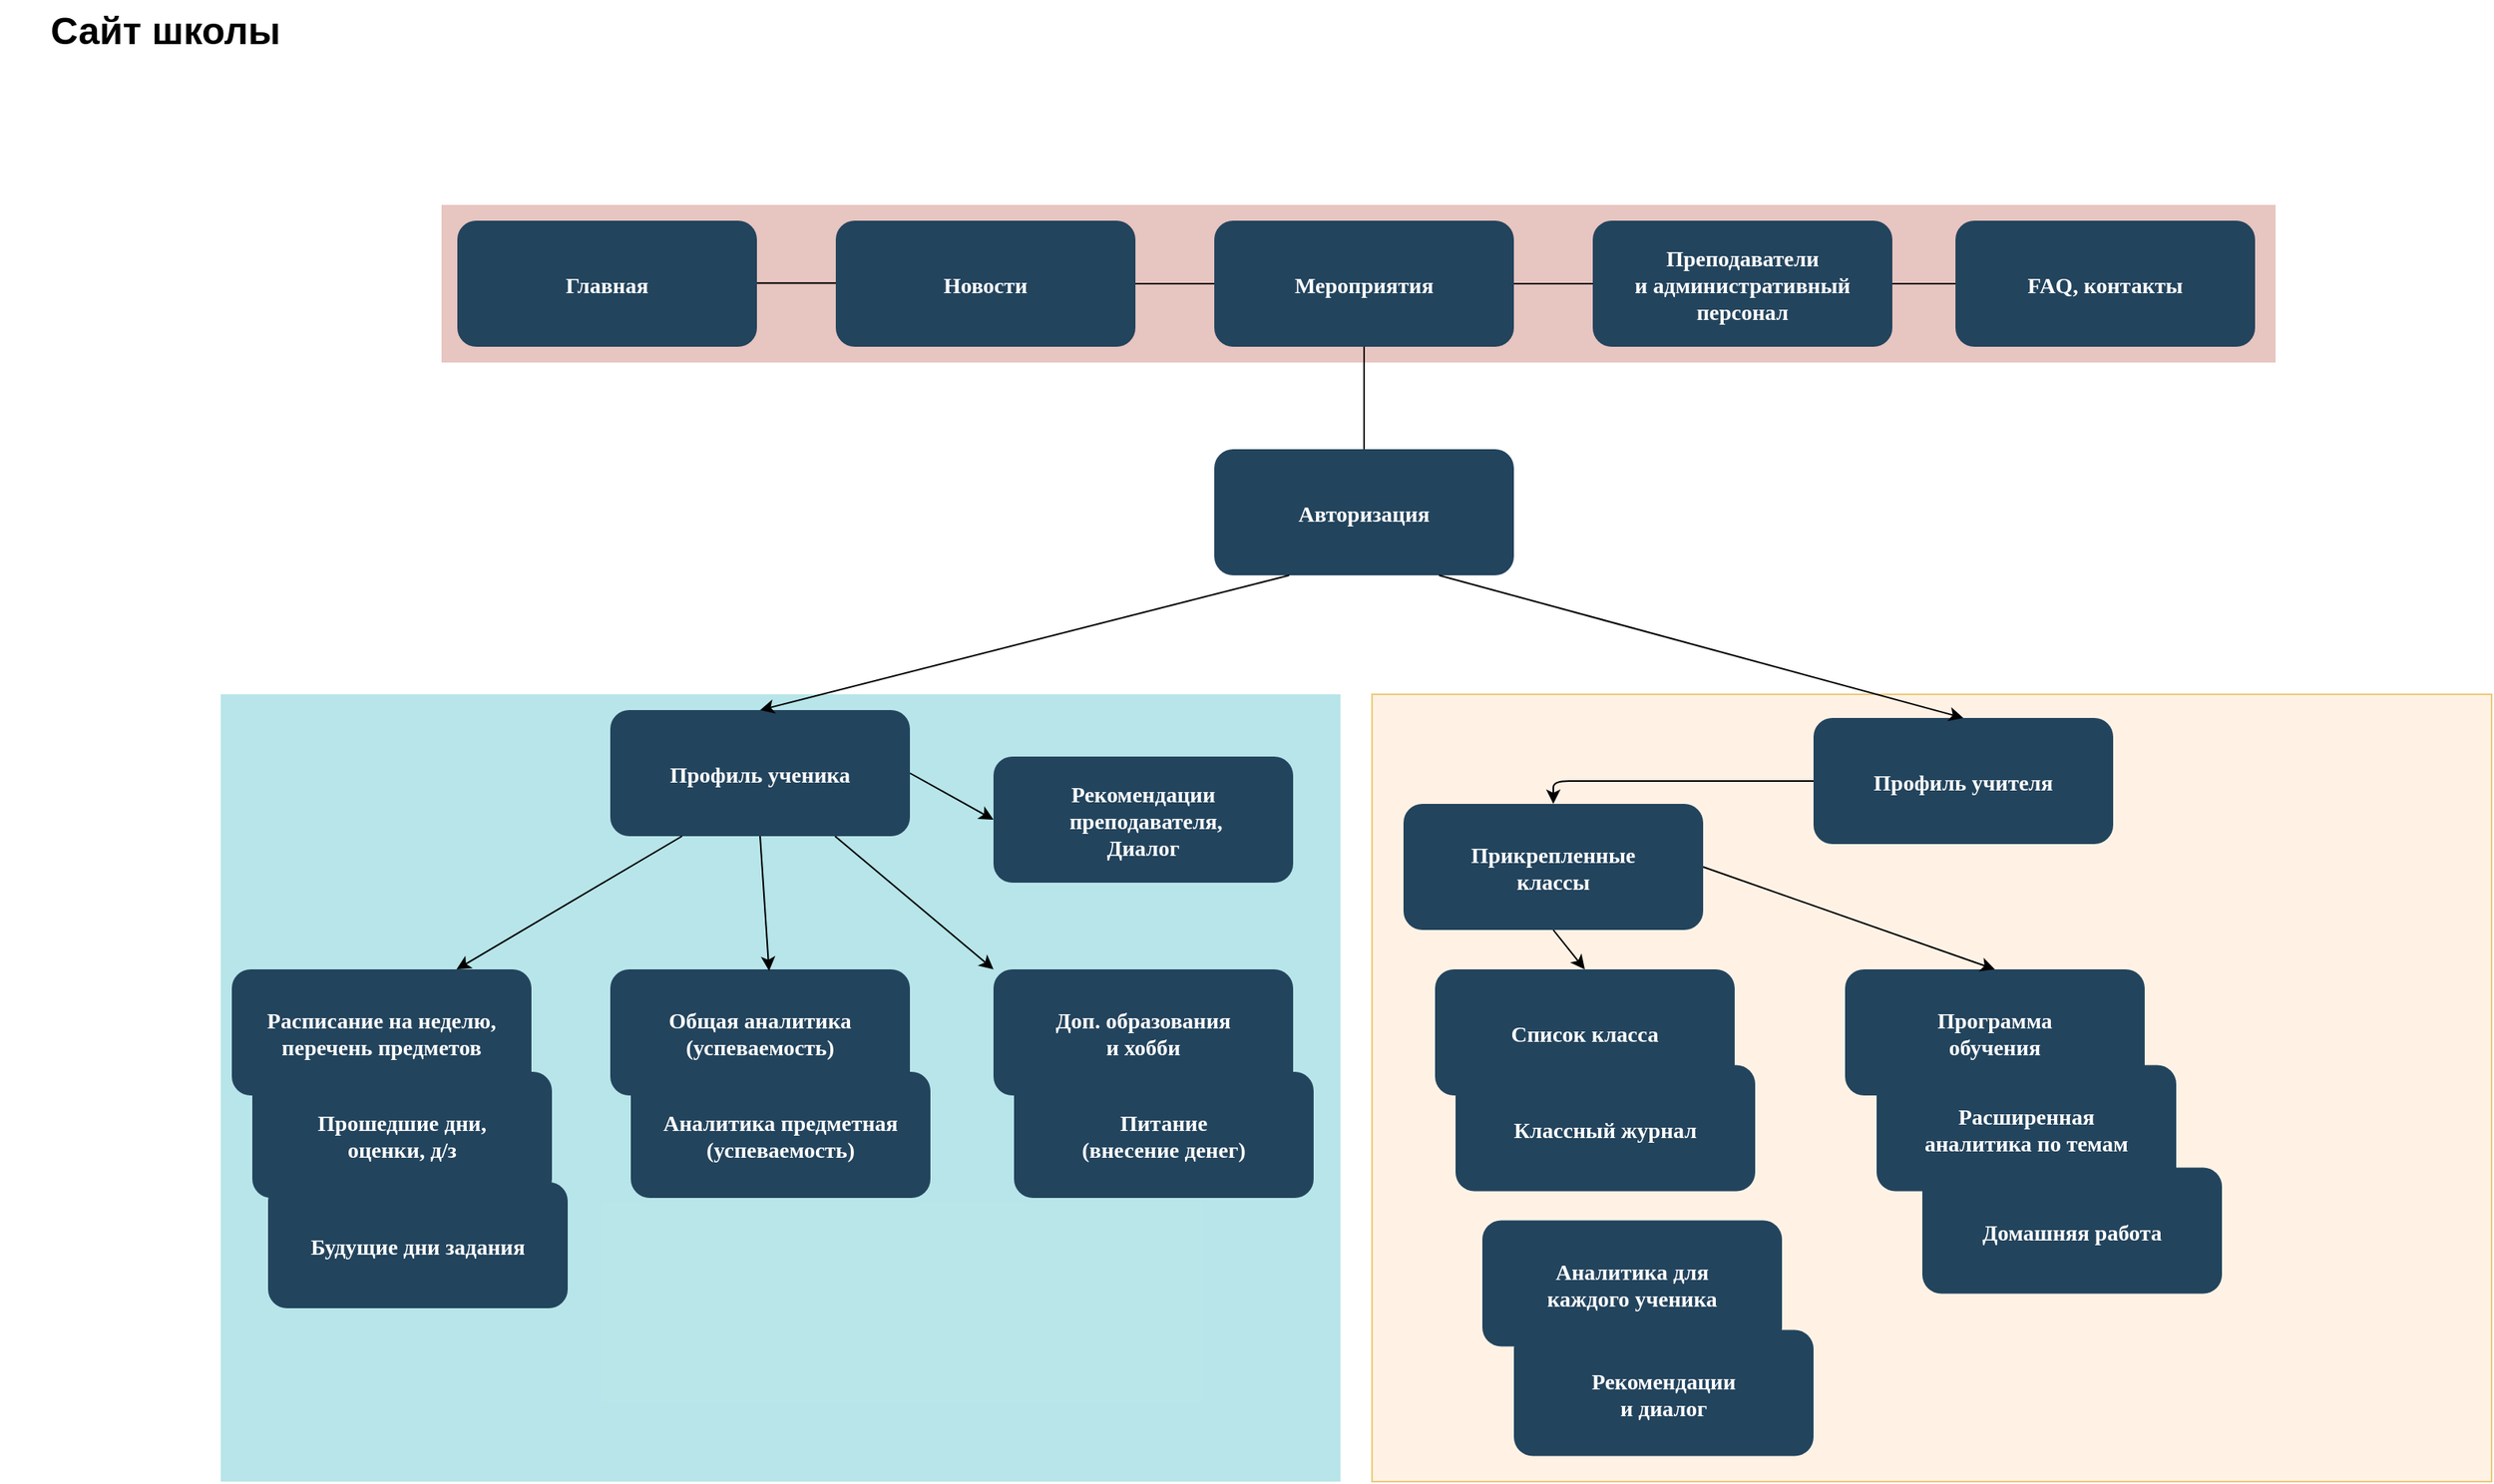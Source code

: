 <mxfile version="13.7.3" type="device" pages="2"><diagram name="Карта сайта" id="2c0d36ab-eaac-3732-788b-9136903baeff"><mxGraphModel dx="1707" dy="987" grid="1" gridSize="10" guides="1" tooltips="1" connect="1" arrows="1" fold="1" page="1" pageScale="1.5" pageWidth="1169" pageHeight="827" background="#ffffff" math="0" shadow="0"><root><mxCell id="0"/><mxCell id="1" parent="0"/><mxCell id="TJpKI1iosO17oCsK1eXG-173" value="" style="fillColor=#ffe6cc;strokeColor=#d79b00;opacity=50;" parent="1" vertex="1"><mxGeometry x="910" y="480.5" width="710" height="499.5" as="geometry"/></mxCell><mxCell id="108" value="" style="fillColor=#12AAB5;strokeColor=none;opacity=30;" parent="1" vertex="1"><mxGeometry x="180" y="480.5" width="710" height="499.5" as="geometry"/></mxCell><mxCell id="TJpKI1iosO17oCsK1eXG-124" value="" style="fillColor=#AE4132;strokeColor=none;opacity=30;" parent="1" vertex="1"><mxGeometry x="320" y="170" width="1163" height="100" as="geometry"/></mxCell><mxCell id="TJpKI1iosO17oCsK1eXG-123" value="Расписание на неделю,&#10;перечень предметов" style="rounded=1;fillColor=#23445D;gradientColor=none;strokeColor=none;fontColor=#FFFFFF;fontStyle=1;fontFamily=Tahoma;fontSize=14" parent="1" vertex="1"><mxGeometry x="187" y="655" width="190" height="80" as="geometry"/></mxCell><mxCell id="TJpKI1iosO17oCsK1eXG-126" value="Авторизация" style="rounded=1;fillColor=#23445D;gradientColor=none;strokeColor=none;fontColor=#FFFFFF;fontStyle=1;fontFamily=Tahoma;fontSize=14" parent="1" vertex="1"><mxGeometry x="810" y="325" width="190" height="80" as="geometry"/></mxCell><mxCell id="Ds28KYUMI1OfrVvn-At5-108" style="rounded=0;orthogonalLoop=1;jettySize=auto;html=1;exitX=0.75;exitY=1;exitDx=0;exitDy=0;entryX=0;entryY=0;entryDx=0;entryDy=0;" parent="1" source="TJpKI1iosO17oCsK1eXG-127" target="TJpKI1iosO17oCsK1eXG-143" edge="1"><mxGeometry relative="1" as="geometry"/></mxCell><mxCell id="Ds28KYUMI1OfrVvn-At5-109" style="edgeStyle=none;rounded=0;orthogonalLoop=1;jettySize=auto;html=1;exitX=1;exitY=0.5;exitDx=0;exitDy=0;entryX=0;entryY=0.5;entryDx=0;entryDy=0;" parent="1" source="TJpKI1iosO17oCsK1eXG-127" target="TJpKI1iosO17oCsK1eXG-147" edge="1"><mxGeometry relative="1" as="geometry"/></mxCell><mxCell id="TJpKI1iosO17oCsK1eXG-127" value="Профиль ученика" style="rounded=1;fillColor=#23445D;gradientColor=none;strokeColor=none;fontColor=#FFFFFF;fontStyle=1;fontFamily=Tahoma;fontSize=14" parent="1" vertex="1"><mxGeometry x="427" y="490.5" width="190" height="80" as="geometry"/></mxCell><mxCell id="TJpKI1iosO17oCsK1eXG-128" value="Профиль учителя" style="rounded=1;fillColor=#23445D;gradientColor=none;strokeColor=none;fontColor=#FFFFFF;fontStyle=1;fontFamily=Tahoma;fontSize=14" parent="1" vertex="1"><mxGeometry x="1190" y="495.5" width="190" height="80" as="geometry"/></mxCell><mxCell id="TJpKI1iosO17oCsK1eXG-129" value="Общая аналитика&#10;(успеваемость)" style="rounded=1;fillColor=#23445D;gradientColor=none;strokeColor=none;fontColor=#FFFFFF;fontStyle=1;fontFamily=Tahoma;fontSize=14" parent="1" vertex="1"><mxGeometry x="427" y="655" width="190" height="80" as="geometry"/></mxCell><mxCell id="TJpKI1iosO17oCsK1eXG-130" value="Прошедшие дни,&#10;оценки, д/з" style="rounded=1;fillColor=#23445D;gradientColor=none;strokeColor=none;fontColor=#FFFFFF;fontStyle=1;fontFamily=Tahoma;fontSize=14" parent="1" vertex="1"><mxGeometry x="200" y="720" width="190" height="80" as="geometry"/></mxCell><mxCell id="TJpKI1iosO17oCsK1eXG-131" value="Будущие дни задания" style="rounded=1;fillColor=#23445D;gradientColor=none;strokeColor=none;fontColor=#FFFFFF;fontStyle=1;fontFamily=Tahoma;fontSize=14" parent="1" vertex="1"><mxGeometry x="210" y="790" width="190" height="80" as="geometry"/></mxCell><mxCell id="TJpKI1iosO17oCsK1eXG-132" value="Аналитика предметная&#10;(успеваемость)" style="rounded=1;fillColor=#23445D;gradientColor=none;strokeColor=none;fontColor=#FFFFFF;fontStyle=1;fontFamily=Tahoma;fontSize=14" parent="1" vertex="1"><mxGeometry x="440" y="720" width="190" height="80" as="geometry"/></mxCell><mxCell id="TJpKI1iosO17oCsK1eXG-133" value="Питание &#10;(внесение денег)" style="rounded=1;fillColor=#23445D;gradientColor=none;strokeColor=none;fontColor=#FFFFFF;fontStyle=1;fontFamily=Tahoma;fontSize=14" parent="1" vertex="1"><mxGeometry x="683" y="720" width="190" height="80" as="geometry"/></mxCell><mxCell id="TJpKI1iosO17oCsK1eXG-156" style="edgeStyle=orthogonalEdgeStyle;rounded=0;orthogonalLoop=1;jettySize=auto;html=1;exitX=1;exitY=0.5;exitDx=0;exitDy=0;entryX=0;entryY=0.5;entryDx=0;entryDy=0;endArrow=none;endFill=0;" parent="1" source="TJpKI1iosO17oCsK1eXG-134" target="TJpKI1iosO17oCsK1eXG-137" edge="1"><mxGeometry relative="1" as="geometry"/></mxCell><mxCell id="TJpKI1iosO17oCsK1eXG-134" value="Преподаватели &#10;и административный&#10;персонал" style="rounded=1;fillColor=#23445D;gradientColor=none;strokeColor=none;fontColor=#FFFFFF;fontStyle=1;fontFamily=Tahoma;fontSize=14" parent="1" vertex="1"><mxGeometry x="1050" y="180" width="190" height="80" as="geometry"/></mxCell><mxCell id="TJpKI1iosO17oCsK1eXG-175" style="edgeStyle=orthogonalEdgeStyle;rounded=0;orthogonalLoop=1;jettySize=auto;html=1;entryX=0.5;entryY=0;entryDx=0;entryDy=0;endArrow=none;endFill=0;fontSize=24;exitX=0.5;exitY=1;exitDx=0;exitDy=0;" parent="1" source="TJpKI1iosO17oCsK1eXG-136" target="TJpKI1iosO17oCsK1eXG-126" edge="1"><mxGeometry relative="1" as="geometry"><mxPoint x="930" y="300" as="sourcePoint"/></mxGeometry></mxCell><mxCell id="TJpKI1iosO17oCsK1eXG-135" value="Новости" style="rounded=1;fillColor=#23445D;gradientColor=none;strokeColor=none;fontColor=#FFFFFF;fontStyle=1;fontFamily=Tahoma;fontSize=14" parent="1" vertex="1"><mxGeometry x="570" y="180" width="190" height="80" as="geometry"/></mxCell><mxCell id="TJpKI1iosO17oCsK1eXG-155" style="edgeStyle=orthogonalEdgeStyle;rounded=0;orthogonalLoop=1;jettySize=auto;html=1;exitX=1;exitY=0.5;exitDx=0;exitDy=0;endArrow=none;endFill=0;" parent="1" source="TJpKI1iosO17oCsK1eXG-136" target="TJpKI1iosO17oCsK1eXG-134" edge="1"><mxGeometry relative="1" as="geometry"/></mxCell><mxCell id="TJpKI1iosO17oCsK1eXG-136" value="Мероприятия" style="rounded=1;fillColor=#23445D;gradientColor=none;strokeColor=none;fontColor=#FFFFFF;fontStyle=1;fontFamily=Tahoma;fontSize=14" parent="1" vertex="1"><mxGeometry x="810" y="180" width="190" height="80" as="geometry"/></mxCell><mxCell id="TJpKI1iosO17oCsK1eXG-137" value="FAQ, контакты" style="rounded=1;fillColor=#23445D;gradientColor=none;strokeColor=none;fontColor=#FFFFFF;fontStyle=1;fontFamily=Tahoma;fontSize=14" parent="1" vertex="1"><mxGeometry x="1280" y="180" width="190" height="80" as="geometry"/></mxCell><mxCell id="TJpKI1iosO17oCsK1eXG-138" value="Список класса" style="rounded=1;fillColor=#23445D;gradientColor=none;strokeColor=none;fontColor=#FFFFFF;fontStyle=1;fontFamily=Tahoma;fontSize=14" parent="1" vertex="1"><mxGeometry x="950" y="655" width="190" height="80" as="geometry"/></mxCell><mxCell id="TJpKI1iosO17oCsK1eXG-140" value="Расширенная &#10;аналитика по темам" style="rounded=1;fillColor=#23445D;gradientColor=none;strokeColor=none;fontColor=#FFFFFF;fontStyle=1;fontFamily=Tahoma;fontSize=14" parent="1" vertex="1"><mxGeometry x="1230" y="715.75" width="190" height="80" as="geometry"/></mxCell><mxCell id="TJpKI1iosO17oCsK1eXG-141" value="Программа &#10;обучения" style="rounded=1;fillColor=#23445D;gradientColor=none;strokeColor=none;fontColor=#FFFFFF;fontStyle=1;fontFamily=Tahoma;fontSize=14" parent="1" vertex="1"><mxGeometry x="1210" y="655" width="190" height="80" as="geometry"/></mxCell><mxCell id="TJpKI1iosO17oCsK1eXG-142" value="Аналитика для &#10;каждого ученика" style="rounded=1;fillColor=#23445D;gradientColor=none;strokeColor=none;fontColor=#FFFFFF;fontStyle=1;fontFamily=Tahoma;fontSize=14" parent="1" vertex="1"><mxGeometry x="980" y="814.25" width="190" height="80" as="geometry"/></mxCell><mxCell id="TJpKI1iosO17oCsK1eXG-143" value="Доп. образования &#10;и хобби" style="rounded=1;fillColor=#23445D;gradientColor=none;strokeColor=none;fontColor=#FFFFFF;fontStyle=1;fontFamily=Tahoma;fontSize=14" parent="1" vertex="1"><mxGeometry x="670" y="655" width="190" height="80" as="geometry"/></mxCell><mxCell id="TJpKI1iosO17oCsK1eXG-144" value="Рекомендации&#10;и диалог" style="rounded=1;fillColor=#23445D;gradientColor=none;strokeColor=none;fontColor=#FFFFFF;fontStyle=1;fontFamily=Tahoma;fontSize=14" parent="1" vertex="1"><mxGeometry x="1000" y="883.75" width="190" height="80" as="geometry"/></mxCell><mxCell id="TJpKI1iosO17oCsK1eXG-145" value="Домашняя работа" style="rounded=1;fillColor=#23445D;gradientColor=none;strokeColor=none;fontColor=#FFFFFF;fontStyle=1;fontFamily=Tahoma;fontSize=14" parent="1" vertex="1"><mxGeometry x="1259" y="780.75" width="190" height="80" as="geometry"/></mxCell><mxCell id="TJpKI1iosO17oCsK1eXG-146" value="Классный журнал" style="rounded=1;fillColor=#23445D;gradientColor=none;strokeColor=none;fontColor=#FFFFFF;fontStyle=1;fontFamily=Tahoma;fontSize=14" parent="1" vertex="1"><mxGeometry x="963" y="715.75" width="190" height="80" as="geometry"/></mxCell><mxCell id="TJpKI1iosO17oCsK1eXG-147" value="Рекомендации&#10; преподавателя,&#10;Диалог" style="rounded=1;fillColor=#23445D;gradientColor=none;strokeColor=none;fontColor=#FFFFFF;fontStyle=1;fontFamily=Tahoma;fontSize=14" parent="1" vertex="1"><mxGeometry x="670" y="520" width="190" height="80" as="geometry"/></mxCell><mxCell id="TJpKI1iosO17oCsK1eXG-149" value="" style="endArrow=classic;html=1;exitX=0.25;exitY=1;exitDx=0;exitDy=0;entryX=0.5;entryY=0;entryDx=0;entryDy=0;" parent="1" source="TJpKI1iosO17oCsK1eXG-126" target="TJpKI1iosO17oCsK1eXG-127" edge="1"><mxGeometry width="50" height="50" relative="1" as="geometry"><mxPoint x="1075" y="470.5" as="sourcePoint"/><mxPoint x="1123" y="470.5" as="targetPoint"/></mxGeometry></mxCell><mxCell id="TJpKI1iosO17oCsK1eXG-153" value="" style="endArrow=classic;html=1;exitX=0.75;exitY=1;exitDx=0;exitDy=0;entryX=0.5;entryY=0;entryDx=0;entryDy=0;" parent="1" source="TJpKI1iosO17oCsK1eXG-126" target="TJpKI1iosO17oCsK1eXG-128" edge="1"><mxGeometry width="50" height="50" relative="1" as="geometry"><mxPoint x="789" y="445" as="sourcePoint"/><mxPoint x="1177" y="465" as="targetPoint"/></mxGeometry></mxCell><mxCell id="TJpKI1iosO17oCsK1eXG-154" value="" style="endArrow=none;html=1;exitX=1;exitY=0.5;exitDx=0;exitDy=0;entryX=0;entryY=0.5;entryDx=0;entryDy=0;" parent="1" source="TJpKI1iosO17oCsK1eXG-135" target="TJpKI1iosO17oCsK1eXG-136" edge="1"><mxGeometry width="50" height="50" relative="1" as="geometry"><mxPoint x="575" y="565" as="sourcePoint"/><mxPoint x="625" y="515" as="targetPoint"/></mxGeometry></mxCell><mxCell id="TJpKI1iosO17oCsK1eXG-158" value="" style="endArrow=classic;html=1;exitX=0.5;exitY=1;exitDx=0;exitDy=0;entryX=0.53;entryY=0.012;entryDx=0;entryDy=0;entryPerimeter=0;" parent="1" source="TJpKI1iosO17oCsK1eXG-127" target="TJpKI1iosO17oCsK1eXG-129" edge="1"><mxGeometry width="50" height="50" relative="1" as="geometry"><mxPoint x="530" y="625" as="sourcePoint"/><mxPoint x="680" y="500" as="targetPoint"/><Array as="points"/></mxGeometry></mxCell><mxCell id="TJpKI1iosO17oCsK1eXG-164" value="" style="endArrow=classic;html=1;exitX=0.25;exitY=1;exitDx=0;exitDy=0;entryX=0.75;entryY=0;entryDx=0;entryDy=0;" parent="1" target="TJpKI1iosO17oCsK1eXG-123" edge="1"><mxGeometry width="50" height="50" relative="1" as="geometry"><mxPoint x="472.5" y="570.5" as="sourcePoint"/><mxPoint x="300" y="646" as="targetPoint"/></mxGeometry></mxCell><mxCell id="TJpKI1iosO17oCsK1eXG-165" value="" style="endArrow=classic;html=1;exitX=0;exitY=0.5;exitDx=0;exitDy=0;entryX=0.5;entryY=0;entryDx=0;entryDy=0;edgeStyle=orthogonalEdgeStyle;" parent="1" source="TJpKI1iosO17oCsK1eXG-128" target="Ds28KYUMI1OfrVvn-At5-110" edge="1"><mxGeometry width="50" height="50" relative="1" as="geometry"><mxPoint x="789.5" y="415.0" as="sourcePoint"/><mxPoint x="1050" y="500" as="targetPoint"/><Array as="points"><mxPoint x="1025" y="535"/></Array></mxGeometry></mxCell><mxCell id="TJpKI1iosO17oCsK1eXG-174" value="Сайт школы" style="text;html=1;strokeColor=none;fillColor=none;align=center;verticalAlign=middle;whiteSpace=wrap;rounded=0;opacity=50;fontSize=24;fontStyle=1" parent="1" vertex="1"><mxGeometry x="40" y="40" width="210" height="40" as="geometry"/></mxCell><mxCell id="Ds28KYUMI1OfrVvn-At5-111" style="edgeStyle=none;rounded=0;orthogonalLoop=1;jettySize=auto;html=1;exitX=1;exitY=0.5;exitDx=0;exitDy=0;entryX=0.5;entryY=0;entryDx=0;entryDy=0;" parent="1" source="Ds28KYUMI1OfrVvn-At5-110" target="TJpKI1iosO17oCsK1eXG-141" edge="1"><mxGeometry relative="1" as="geometry"/></mxCell><mxCell id="Ds28KYUMI1OfrVvn-At5-112" style="edgeStyle=none;rounded=0;orthogonalLoop=1;jettySize=auto;html=1;exitX=0.5;exitY=1;exitDx=0;exitDy=0;entryX=0.5;entryY=0;entryDx=0;entryDy=0;" parent="1" source="Ds28KYUMI1OfrVvn-At5-110" target="TJpKI1iosO17oCsK1eXG-138" edge="1"><mxGeometry relative="1" as="geometry"/></mxCell><mxCell id="Ds28KYUMI1OfrVvn-At5-110" value="Прикрепленные &#10;классы" style="rounded=1;fillColor=#23445D;gradientColor=none;strokeColor=none;fontColor=#FFFFFF;fontStyle=1;fontFamily=Tahoma;fontSize=14" parent="1" vertex="1"><mxGeometry x="930" y="550" width="190" height="80" as="geometry"/></mxCell><mxCell id="Ds28KYUMI1OfrVvn-At5-113" value="Главная" style="rounded=1;fillColor=#23445D;gradientColor=none;strokeColor=none;fontColor=#FFFFFF;fontStyle=1;fontFamily=Tahoma;fontSize=14" parent="1" vertex="1"><mxGeometry x="330" y="180" width="190" height="80" as="geometry"/></mxCell><mxCell id="Ds28KYUMI1OfrVvn-At5-114" value="" style="endArrow=none;html=1;exitX=1;exitY=0.5;exitDx=0;exitDy=0;entryX=0;entryY=0.5;entryDx=0;entryDy=0;" parent="1" edge="1"><mxGeometry width="50" height="50" relative="1" as="geometry"><mxPoint x="520" y="219.66" as="sourcePoint"/><mxPoint x="570" y="219.66" as="targetPoint"/></mxGeometry></mxCell></root></mxGraphModel></diagram><diagram id="zINns1sjNumA1j8in8n4" name="Модель данных"><mxGraphModel dx="1422" dy="822" grid="1" gridSize="10" guides="1" tooltips="1" connect="1" arrows="1" fold="1" page="1" pageScale="1" pageWidth="1169" pageHeight="827" math="0" shadow="0"><root><mxCell id="k5dAiNeT5OMaGp6dx0_g-0"/><mxCell id="k5dAiNeT5OMaGp6dx0_g-1" parent="k5dAiNeT5OMaGp6dx0_g-0"/><mxCell id="k5dAiNeT5OMaGp6dx0_g-2" value="News (Новости)" style="text;html=1;strokeColor=none;fillColor=none;align=center;verticalAlign=middle;whiteSpace=wrap;rounded=0;fontStyle=1" vertex="1" parent="k5dAiNeT5OMaGp6dx0_g-1"><mxGeometry x="280" y="40" width="80" height="40" as="geometry"/></mxCell><mxCell id="k5dAiNeT5OMaGp6dx0_g-3" value="Events&lt;br&gt;(Мероприятия)" style="text;html=1;strokeColor=none;fillColor=none;align=center;verticalAlign=middle;whiteSpace=wrap;rounded=0;fontStyle=1" vertex="1" parent="k5dAiNeT5OMaGp6dx0_g-1"><mxGeometry x="480" y="40" width="110" height="40" as="geometry"/></mxCell><mxCell id="k5dAiNeT5OMaGp6dx0_g-4" value="Managment&lt;br&gt;(Преподаватели)" style="text;html=1;strokeColor=none;fillColor=none;align=center;verticalAlign=middle;whiteSpace=wrap;rounded=0;fontStyle=1" vertex="1" parent="k5dAiNeT5OMaGp6dx0_g-1"><mxGeometry x="680" y="40" width="120" height="40" as="geometry"/></mxCell><mxCell id="k5dAiNeT5OMaGp6dx0_g-5" value="FAQ, Контакты" style="text;html=1;strokeColor=none;fillColor=none;align=center;verticalAlign=middle;whiteSpace=wrap;rounded=0;" vertex="1" parent="k5dAiNeT5OMaGp6dx0_g-1"><mxGeometry x="880" y="60" width="100" height="20" as="geometry"/></mxCell><mxCell id="k5dAiNeT5OMaGp6dx0_g-6" value="&lt;ol&gt;&lt;li&gt;&lt;span style=&quot;text-align: center&quot;&gt;BenefitCard&lt;/span&gt;&lt;br&gt;&lt;/li&gt;&lt;li&gt;&lt;span&gt;NewsCards&lt;/span&gt;&lt;/li&gt;&lt;li&gt;&lt;span&gt;CalendarEvent&lt;/span&gt;&lt;br&gt;&lt;/li&gt;&lt;/ol&gt;" style="text;strokeColor=none;fillColor=none;html=1;whiteSpace=wrap;verticalAlign=middle;overflow=hidden;" vertex="1" parent="k5dAiNeT5OMaGp6dx0_g-1"><mxGeometry x="80" y="80" width="130" height="80" as="geometry"/></mxCell><mxCell id="k5dAiNeT5OMaGp6dx0_g-8" value="Main (Главная)" style="text;html=1;strokeColor=none;fillColor=none;align=center;verticalAlign=middle;whiteSpace=wrap;rounded=0;fontStyle=1" vertex="1" parent="k5dAiNeT5OMaGp6dx0_g-1"><mxGeometry x="80" y="40" width="80" height="40" as="geometry"/></mxCell><mxCell id="k5dAiNeT5OMaGp6dx0_g-9" value="&lt;div style=&quot;text-align: center&quot;&gt;&lt;br&gt;&lt;/div&gt;&lt;ol&gt;&lt;li&gt;&lt;span&gt;NewsCards&lt;/span&gt;&lt;/li&gt;&lt;li&gt;&lt;span&gt;FullDetail&lt;/span&gt;&lt;br&gt;&lt;/li&gt;&lt;/ol&gt;" style="text;strokeColor=none;fillColor=none;html=1;whiteSpace=wrap;verticalAlign=middle;overflow=hidden;" vertex="1" parent="k5dAiNeT5OMaGp6dx0_g-1"><mxGeometry x="280" y="67" width="130" height="80" as="geometry"/></mxCell><mxCell id="k5dAiNeT5OMaGp6dx0_g-11" value="&lt;ol&gt;&lt;li&gt;&lt;span style=&quot;text-align: center&quot;&gt;EventDetail&lt;/span&gt;&lt;/li&gt;&lt;/ol&gt;&lt;ul&gt;&lt;li&gt;ShortDescription&lt;/li&gt;&lt;li&gt;ContactDetail&lt;/li&gt;&lt;/ul&gt;&lt;ol&gt;&lt;li&gt;WeeklyEvents&lt;/li&gt;&lt;/ol&gt;" style="text;strokeColor=none;fillColor=none;html=1;whiteSpace=wrap;verticalAlign=middle;overflow=hidden;" vertex="1" parent="k5dAiNeT5OMaGp6dx0_g-1"><mxGeometry x="480" y="80" width="200" height="160" as="geometry"/></mxCell><mxCell id="k5dAiNeT5OMaGp6dx0_g-12" value="&lt;ol&gt;&lt;li style=&quot;text-align: center&quot;&gt;ArticlearPagraph&lt;/li&gt;&lt;li&gt;PersonalCard&lt;/li&gt;&lt;li&gt;&lt;br&gt;&lt;/li&gt;&lt;/ol&gt;" style="text;strokeColor=none;fillColor=none;html=1;whiteSpace=wrap;verticalAlign=middle;overflow=hidden;" vertex="1" parent="k5dAiNeT5OMaGp6dx0_g-1"><mxGeometry x="680" y="80" width="180" height="80" as="geometry"/></mxCell></root></mxGraphModel></diagram></mxfile>